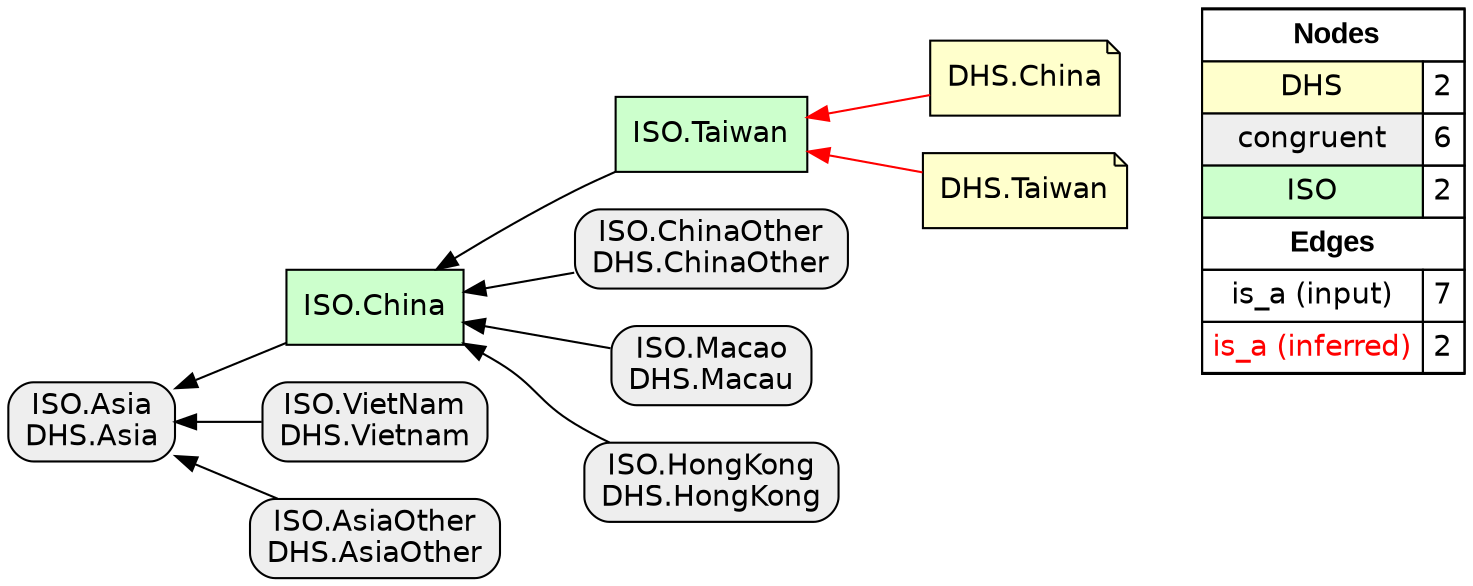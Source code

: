 digraph{
rankdir=RL
node[shape=note style=filled fillcolor="#FFFFCC" fontname="helvetica"] 
"DHS.China"
"DHS.Taiwan"
node[shape=box style="filled,rounded" fillcolor="#EEEEEE" fontname="helvetica"] 
"ISO.VietNam\nDHS.Vietnam"
"ISO.ChinaOther\nDHS.ChinaOther"
"ISO.AsiaOther\nDHS.AsiaOther"
"ISO.Macao\nDHS.Macau"
"ISO.Asia\nDHS.Asia"
"ISO.HongKong\nDHS.HongKong"
node[shape=box style=filled fillcolor="#CCFFCC" fontname="helvetica"] 
"ISO.Taiwan"
"ISO.China"
edge[arrowhead=normal style=dotted color="#000000" constraint=true penwidth=1]
edge[arrowhead=normal style=solid color="#000000" constraint=true penwidth=1]
"ISO.China" -> "ISO.Asia\nDHS.Asia"
"ISO.Taiwan" -> "ISO.China"
"ISO.VietNam\nDHS.Vietnam" -> "ISO.Asia\nDHS.Asia"
"ISO.AsiaOther\nDHS.AsiaOther" -> "ISO.Asia\nDHS.Asia"
"ISO.Macao\nDHS.Macau" -> "ISO.China"
"ISO.ChinaOther\nDHS.ChinaOther" -> "ISO.China"
"ISO.HongKong\nDHS.HongKong" -> "ISO.China"
edge[arrowhead=normal style=solid color="#FF0000" constraint=true penwidth=1]
"DHS.China" -> "ISO.Taiwan"
"DHS.Taiwan" -> "ISO.Taiwan"
node[shape=box] 
{rank=source Legend [fillcolor= white margin=0 label=< 
 <TABLE BORDER="0" CELLBORDER="1" CELLSPACING="0" CELLPADDING="4"> 
<TR> <TD COLSPAN="2"><font face="Arial Black"> Nodes</font></TD> </TR> 
<TR> 
 <TD bgcolor="#FFFFCC" fontname="helvetica">DHS</TD> 
 <TD>2</TD> 
 </TR> 
<TR> 
 <TD bgcolor="#EEEEEE" fontname="helvetica">congruent</TD> 
 <TD>6</TD> 
 </TR> 
<TR> 
 <TD bgcolor="#CCFFCC" fontname="helvetica">ISO</TD> 
 <TD>2</TD> 
 </TR> 
<TR> <TD COLSPAN="2"><font face = "Arial Black"> Edges </font></TD> </TR> 
<TR> 
 <TD><font color ="#000000">is_a (input)</font></TD><TD>7</TD>
</TR>
<TR> 
 <TD><font color ="#FF0000">is_a (inferred)</font></TD><TD>2</TD>
</TR>
</TABLE> 
 >] } 
}